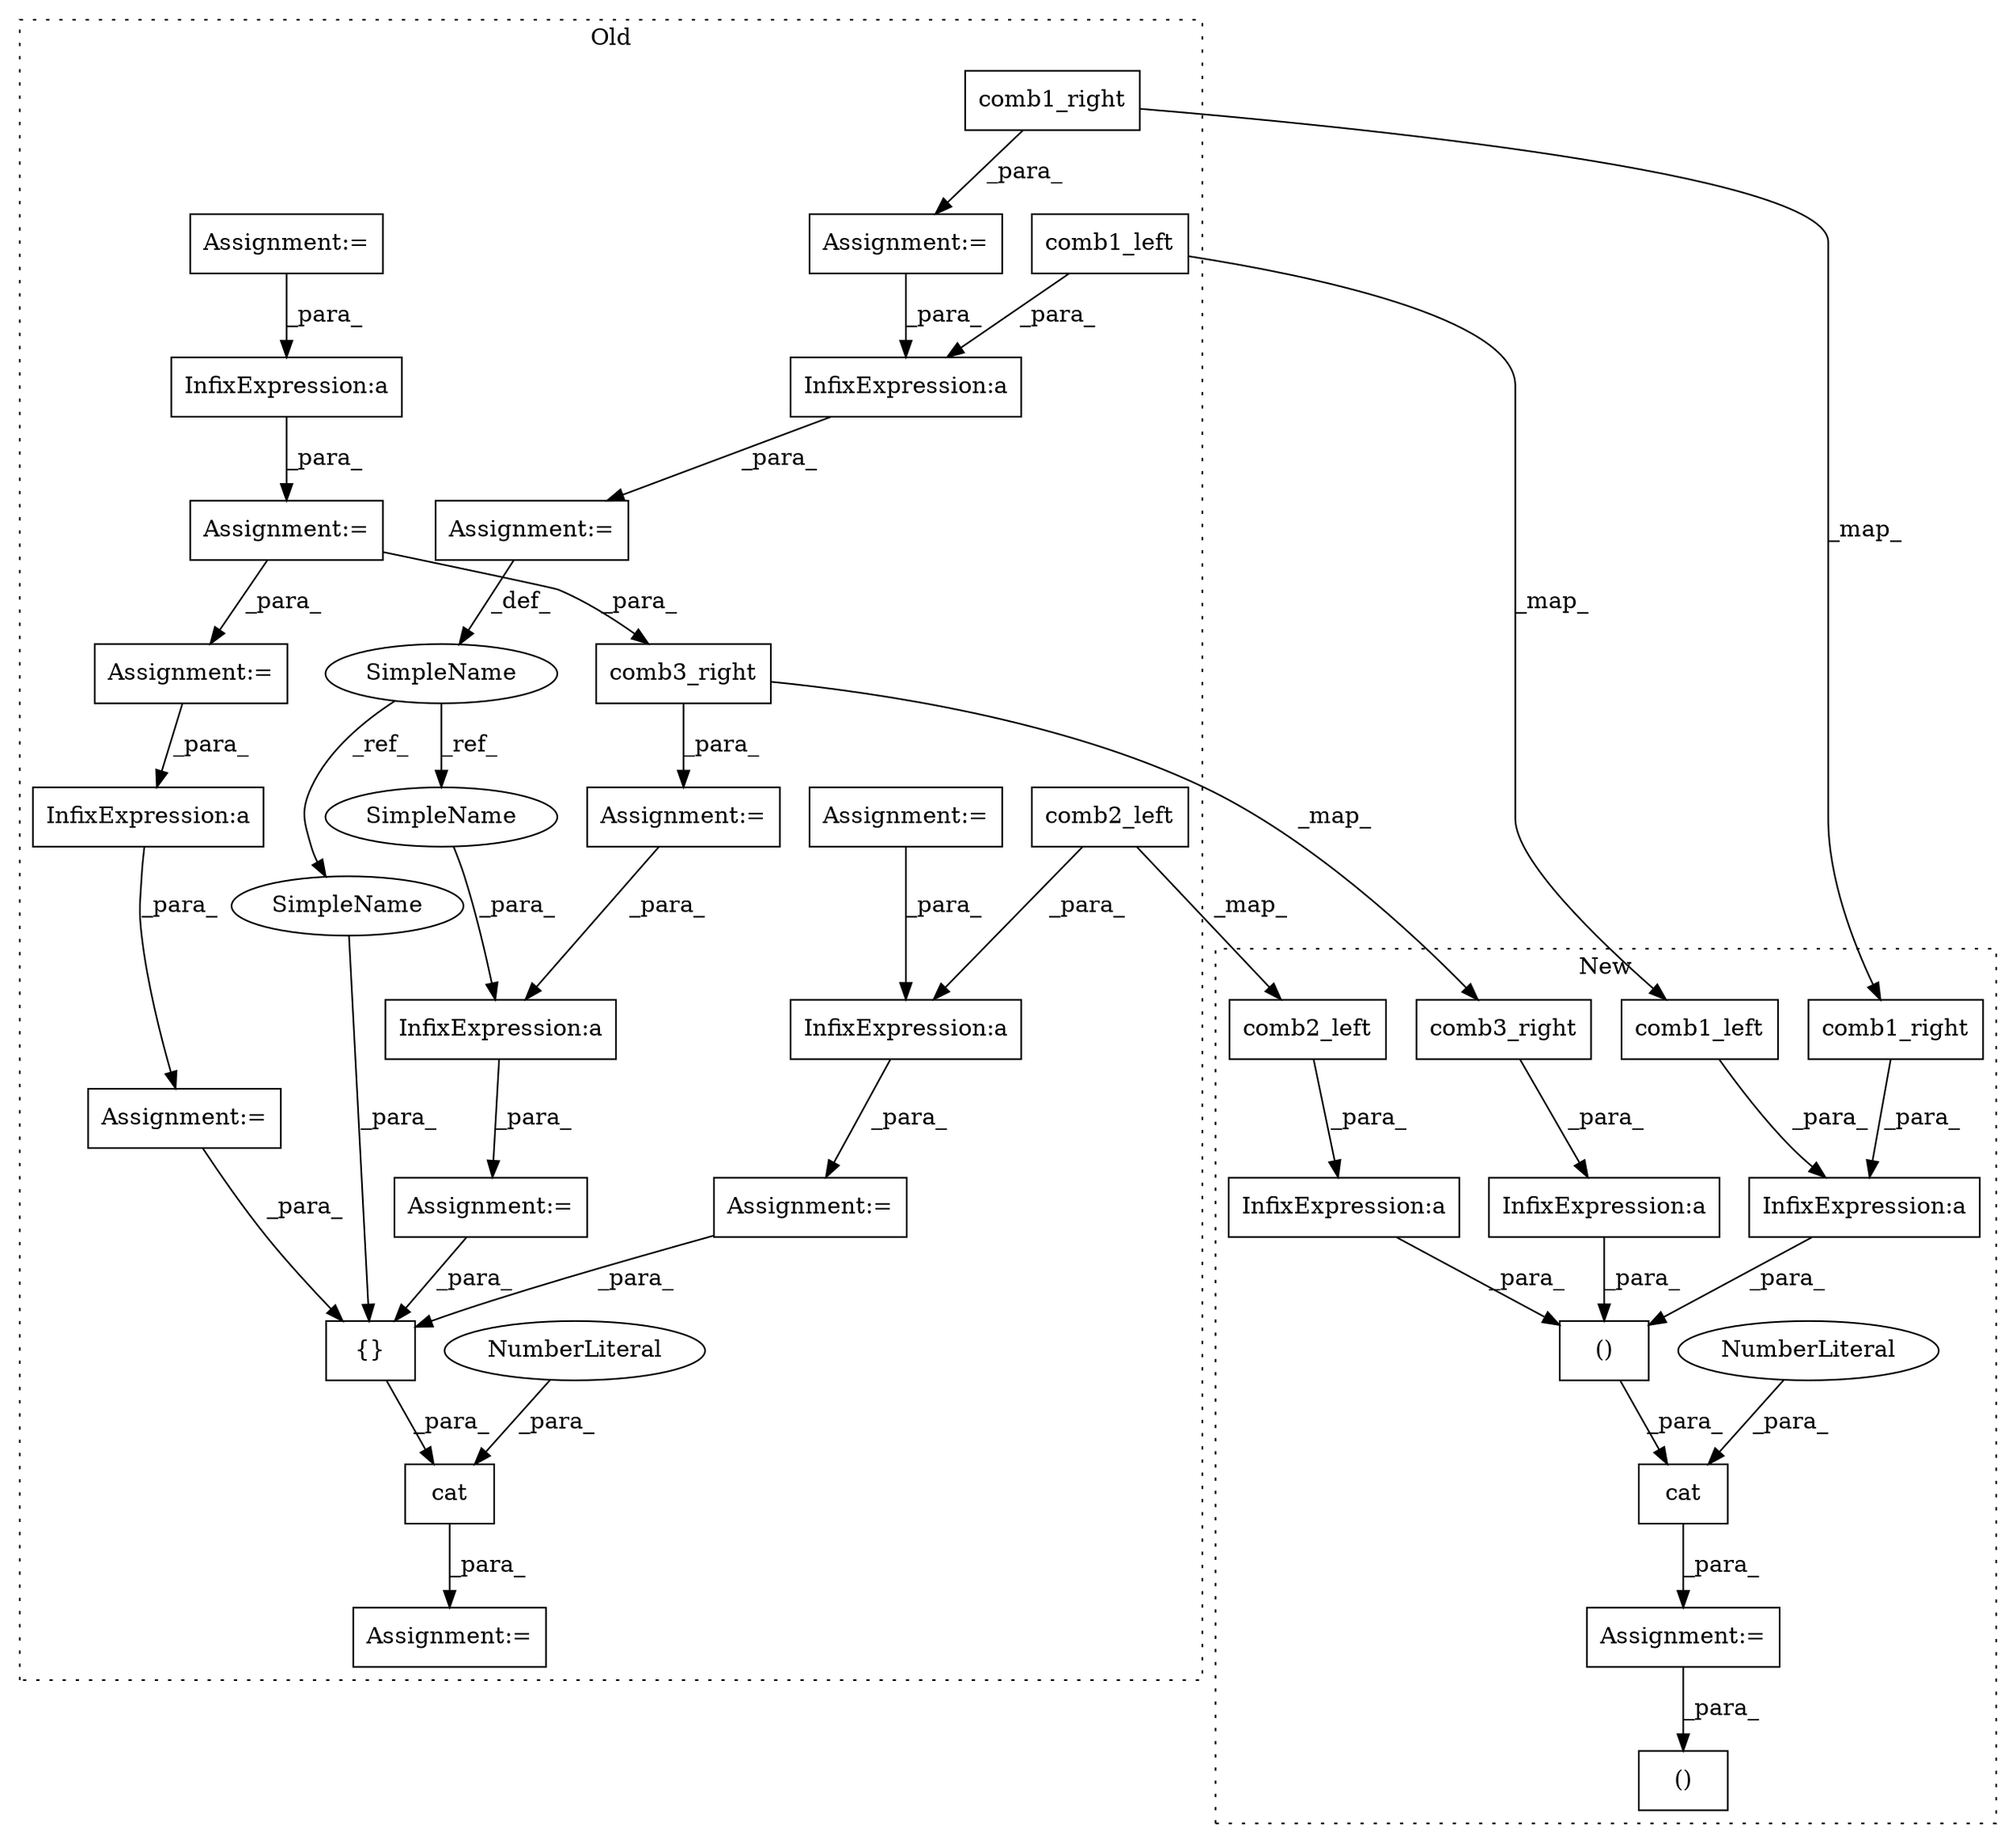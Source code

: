 digraph G {
subgraph cluster0 {
1 [label="comb1_right" a="32" s="16502,16520" l="12,1" shape="box"];
6 [label="Assignment:=" a="7" s="16754" l="1" shape="box"];
7 [label="Assignment:=" a="7" s="16923" l="1" shape="box"];
8 [label="Assignment:=" a="7" s="16403" l="1" shape="box"];
9 [label="Assignment:=" a="7" s="16534" l="1" shape="box"];
10 [label="Assignment:=" a="7" s="16627" l="1" shape="box"];
11 [label="Assignment:=" a="7" s="16881" l="1" shape="box"];
12 [label="Assignment:=" a="7" s="16665" l="1" shape="box"];
15 [label="cat" a="32" s="16930,16978" l="4,1" shape="box"];
16 [label="NumberLiteral" a="34" s="16977" l="1" shape="ellipse"];
19 [label="InfixExpression:a" a="27" s="16769" l="3" shape="box"];
21 [label="{}" a="4" s="16943,16975" l="1,1" shape="box"];
22 [label="comb2_left" a="32" s="16589,16607" l="11,1" shape="box"];
25 [label="comb3_right" a="32" s="16721,16740" l="12,1" shape="box"];
26 [label="comb1_left" a="32" s="16458,16476" l="11,1" shape="box"];
28 [label="InfixExpression:a" a="27" s="16548" l="3" shape="box"];
29 [label="InfixExpression:a" a="27" s="16417" l="3" shape="box"];
30 [label="InfixExpression:a" a="27" s="16895" l="3" shape="box"];
31 [label="InfixExpression:a" a="27" s="16679" l="3" shape="box"];
32 [label="SimpleName" a="42" s="16527" l="7" shape="ellipse"];
33 [label="Assignment:=" a="7" s="16496" l="1" shape="box"];
34 [label="Assignment:=" a="7" s="16365" l="1" shape="box"];
35 [label="Assignment:=" a="7" s="16798" l="1" shape="box"];
36 [label="Assignment:=" a="7" s="16715" l="1" shape="box"];
37 [label="SimpleName" a="42" s="16944" l="7" shape="ellipse"];
38 [label="SimpleName" a="42" s="16772" l="7" shape="ellipse"];
label = "Old";
style="dotted";
}
subgraph cluster1 {
2 [label="comb1_right" a="32" s="13090,13109" l="12,1" shape="box"];
3 [label="()" a="106" s="13392" l="19" shape="box"];
4 [label="Assignment:=" a="7" s="13272" l="1" shape="box"];
5 [label="()" a="106" s="13288" l="82" shape="box"];
13 [label="cat" a="32" s="13279,13373" l="9,1" shape="box"];
14 [label="NumberLiteral" a="34" s="13372" l="1" shape="ellipse"];
17 [label="InfixExpression:a" a="27" s="13144" l="3" shape="box"];
18 [label="InfixExpression:a" a="27" s="13189" l="3" shape="box"];
20 [label="InfixExpression:a" a="27" s="13082" l="3" shape="box"];
23 [label="comb2_left" a="32" s="13126,13143" l="11,1" shape="box"];
24 [label="comb3_right" a="32" s="13197,13216" l="12,1" shape="box"];
27 [label="comb1_left" a="32" s="13063,13081" l="11,1" shape="box"];
label = "New";
style="dotted";
}
1 -> 2 [label="_map_"];
1 -> 33 [label="_para_"];
2 -> 20 [label="_para_"];
4 -> 3 [label="_para_"];
5 -> 13 [label="_para_"];
6 -> 21 [label="_para_"];
8 -> 35 [label="_para_"];
8 -> 25 [label="_para_"];
9 -> 32 [label="_def_"];
10 -> 31 [label="_para_"];
11 -> 21 [label="_para_"];
12 -> 21 [label="_para_"];
13 -> 4 [label="_para_"];
14 -> 13 [label="_para_"];
15 -> 7 [label="_para_"];
16 -> 15 [label="_para_"];
17 -> 5 [label="_para_"];
18 -> 5 [label="_para_"];
19 -> 6 [label="_para_"];
20 -> 5 [label="_para_"];
21 -> 15 [label="_para_"];
22 -> 23 [label="_map_"];
22 -> 31 [label="_para_"];
23 -> 17 [label="_para_"];
24 -> 18 [label="_para_"];
25 -> 24 [label="_map_"];
25 -> 36 [label="_para_"];
26 -> 27 [label="_map_"];
26 -> 28 [label="_para_"];
27 -> 20 [label="_para_"];
28 -> 9 [label="_para_"];
29 -> 8 [label="_para_"];
30 -> 11 [label="_para_"];
31 -> 12 [label="_para_"];
32 -> 38 [label="_ref_"];
32 -> 37 [label="_ref_"];
33 -> 28 [label="_para_"];
34 -> 29 [label="_para_"];
35 -> 30 [label="_para_"];
36 -> 19 [label="_para_"];
37 -> 21 [label="_para_"];
38 -> 19 [label="_para_"];
}